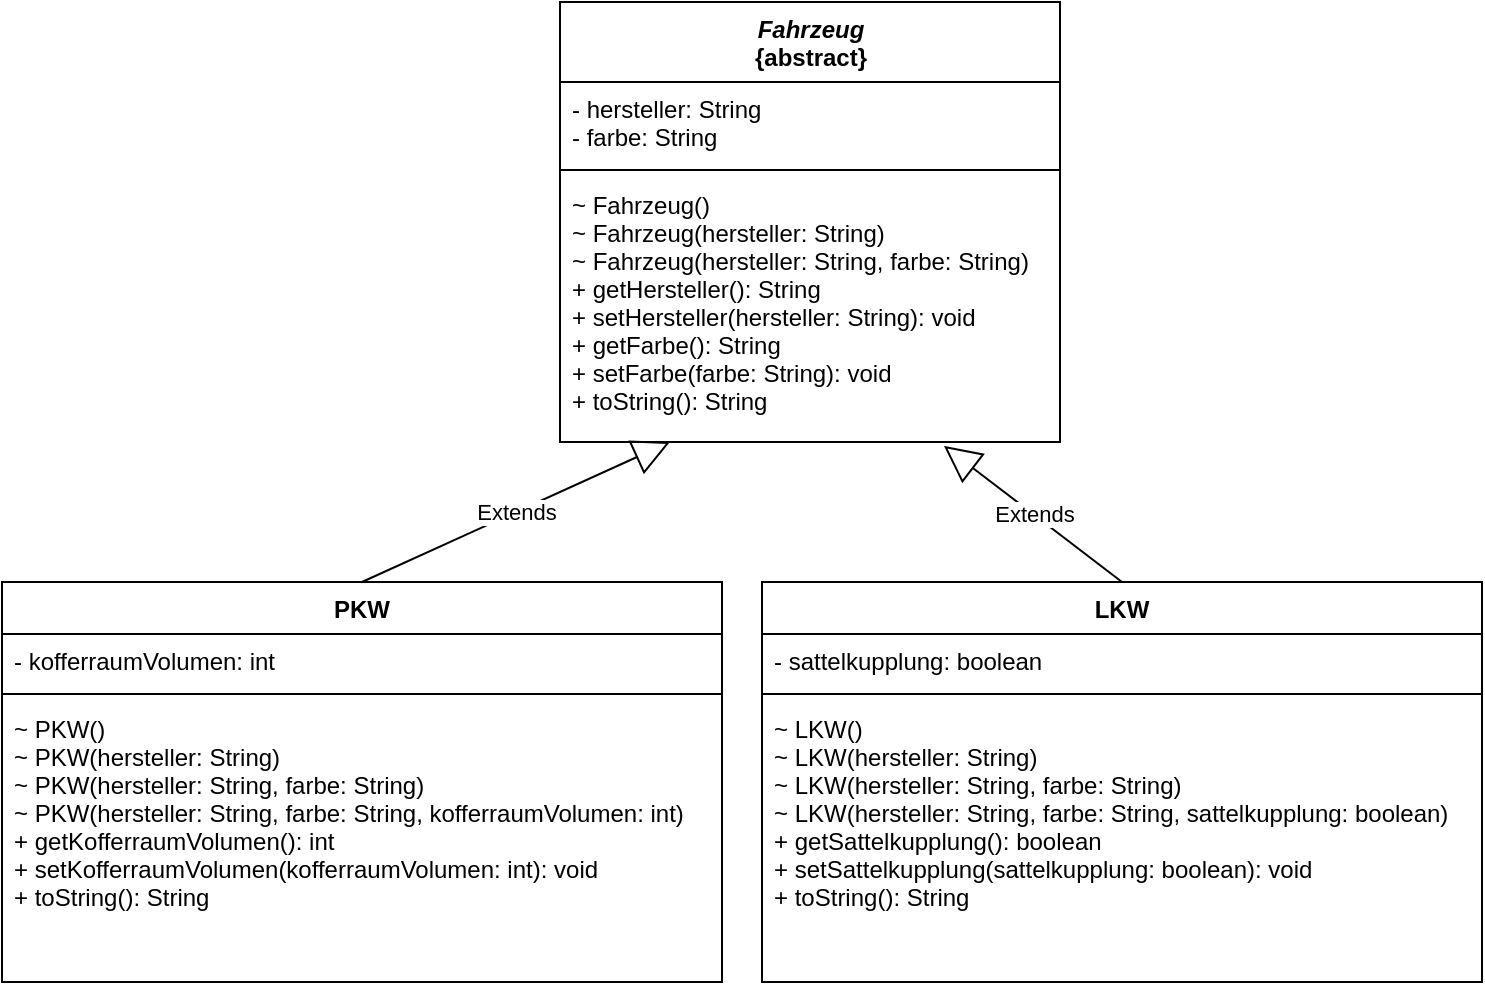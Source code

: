 <mxfile version="16.5.1" type="device"><diagram id="lZEy_WBqA3A3DqOZlL50" name="Seite-1"><mxGraphModel dx="1106" dy="997" grid="1" gridSize="10" guides="1" tooltips="1" connect="1" arrows="1" fold="1" page="1" pageScale="1" pageWidth="827" pageHeight="1169" math="0" shadow="0"><root><mxCell id="0"/><mxCell id="1" parent="0"/><mxCell id="HGOWl45YJo5ajphe01xT-1" value="&lt;i&gt;Fahrzeug&lt;/i&gt;&lt;br&gt;{abstract}" style="swimlane;fontStyle=1;align=center;verticalAlign=top;childLayout=stackLayout;horizontal=1;startSize=40;horizontalStack=0;resizeParent=1;resizeParentMax=0;resizeLast=0;collapsible=1;marginBottom=0;html=1;" parent="1" vertex="1"><mxGeometry x="289" y="20" width="250" height="220" as="geometry"/></mxCell><mxCell id="HGOWl45YJo5ajphe01xT-2" value="- hersteller: String&#10;- farbe: String&#10;" style="text;strokeColor=none;fillColor=none;align=left;verticalAlign=top;spacingLeft=4;spacingRight=4;overflow=hidden;rotatable=0;points=[[0,0.5],[1,0.5]];portConstraint=eastwest;" parent="HGOWl45YJo5ajphe01xT-1" vertex="1"><mxGeometry y="40" width="250" height="40" as="geometry"/></mxCell><mxCell id="HGOWl45YJo5ajphe01xT-3" value="" style="line;strokeWidth=1;fillColor=none;align=left;verticalAlign=middle;spacingTop=-1;spacingLeft=3;spacingRight=3;rotatable=0;labelPosition=right;points=[];portConstraint=eastwest;" parent="HGOWl45YJo5ajphe01xT-1" vertex="1"><mxGeometry y="80" width="250" height="8" as="geometry"/></mxCell><mxCell id="HGOWl45YJo5ajphe01xT-4" value="~ Fahrzeug()&#10;~ Fahrzeug(hersteller: String)&#10;~ Fahrzeug(hersteller: String, farbe: String)&#10;+ getHersteller(): String&#10;+ setHersteller(hersteller: String): void&#10;+ getFarbe(): String&#10;+ setFarbe(farbe: String): void&#10;+ toString(): String&#10;" style="text;strokeColor=none;fillColor=none;align=left;verticalAlign=top;spacingLeft=4;spacingRight=4;overflow=hidden;rotatable=0;points=[[0,0.5],[1,0.5]];portConstraint=eastwest;" parent="HGOWl45YJo5ajphe01xT-1" vertex="1"><mxGeometry y="88" width="250" height="132" as="geometry"/></mxCell><mxCell id="HGOWl45YJo5ajphe01xT-5" value="PKW" style="swimlane;fontStyle=1;align=center;verticalAlign=top;childLayout=stackLayout;horizontal=1;startSize=26;horizontalStack=0;resizeParent=1;resizeParentMax=0;resizeLast=0;collapsible=1;marginBottom=0;" parent="1" vertex="1"><mxGeometry x="10" y="310" width="360" height="200" as="geometry"/></mxCell><mxCell id="HGOWl45YJo5ajphe01xT-6" value="- kofferraumVolumen: int" style="text;strokeColor=none;fillColor=none;align=left;verticalAlign=top;spacingLeft=4;spacingRight=4;overflow=hidden;rotatable=0;points=[[0,0.5],[1,0.5]];portConstraint=eastwest;" parent="HGOWl45YJo5ajphe01xT-5" vertex="1"><mxGeometry y="26" width="360" height="26" as="geometry"/></mxCell><mxCell id="HGOWl45YJo5ajphe01xT-7" value="" style="line;strokeWidth=1;fillColor=none;align=left;verticalAlign=middle;spacingTop=-1;spacingLeft=3;spacingRight=3;rotatable=0;labelPosition=right;points=[];portConstraint=eastwest;" parent="HGOWl45YJo5ajphe01xT-5" vertex="1"><mxGeometry y="52" width="360" height="8" as="geometry"/></mxCell><mxCell id="HGOWl45YJo5ajphe01xT-8" value="~ PKW()&#10;~ PKW(hersteller: String)&#10;~ PKW(hersteller: String, farbe: String)&#10;~ PKW(hersteller: String, farbe: String, kofferraumVolumen: int)&#10;+ getKofferraumVolumen(): int&#10;+ setKofferraumVolumen(kofferraumVolumen: int): void&#10;+ toString(): String" style="text;strokeColor=none;fillColor=none;align=left;verticalAlign=top;spacingLeft=4;spacingRight=4;overflow=hidden;rotatable=0;points=[[0,0.5],[1,0.5]];portConstraint=eastwest;" parent="HGOWl45YJo5ajphe01xT-5" vertex="1"><mxGeometry y="60" width="360" height="140" as="geometry"/></mxCell><mxCell id="HGOWl45YJo5ajphe01xT-9" value="Extends" style="endArrow=block;endSize=16;endFill=0;html=1;rounded=0;entryX=0.22;entryY=1;entryDx=0;entryDy=0;entryPerimeter=0;exitX=0.5;exitY=0;exitDx=0;exitDy=0;" parent="1" source="HGOWl45YJo5ajphe01xT-5" target="HGOWl45YJo5ajphe01xT-4" edge="1"><mxGeometry width="160" relative="1" as="geometry"><mxPoint x="210" y="370" as="sourcePoint"/><mxPoint x="370" y="370" as="targetPoint"/></mxGeometry></mxCell><mxCell id="HGOWl45YJo5ajphe01xT-10" value="LKW" style="swimlane;fontStyle=1;align=center;verticalAlign=top;childLayout=stackLayout;horizontal=1;startSize=26;horizontalStack=0;resizeParent=1;resizeParentMax=0;resizeLast=0;collapsible=1;marginBottom=0;" parent="1" vertex="1"><mxGeometry x="390" y="310" width="360" height="200" as="geometry"/></mxCell><mxCell id="HGOWl45YJo5ajphe01xT-11" value="- sattelkupplung: boolean" style="text;strokeColor=none;fillColor=none;align=left;verticalAlign=top;spacingLeft=4;spacingRight=4;overflow=hidden;rotatable=0;points=[[0,0.5],[1,0.5]];portConstraint=eastwest;" parent="HGOWl45YJo5ajphe01xT-10" vertex="1"><mxGeometry y="26" width="360" height="26" as="geometry"/></mxCell><mxCell id="HGOWl45YJo5ajphe01xT-12" value="" style="line;strokeWidth=1;fillColor=none;align=left;verticalAlign=middle;spacingTop=-1;spacingLeft=3;spacingRight=3;rotatable=0;labelPosition=right;points=[];portConstraint=eastwest;" parent="HGOWl45YJo5ajphe01xT-10" vertex="1"><mxGeometry y="52" width="360" height="8" as="geometry"/></mxCell><mxCell id="HGOWl45YJo5ajphe01xT-13" value="~ LKW()&#10;~ LKW(hersteller: String)&#10;~ LKW(hersteller: String, farbe: String)&#10;~ LKW(hersteller: String, farbe: String, sattelkupplung: boolean)&#10;+ getSattelkupplung(): boolean&#10;+ setSattelkupplung(sattelkupplung: boolean): void&#10;+ toString(): String" style="text;strokeColor=none;fillColor=none;align=left;verticalAlign=top;spacingLeft=4;spacingRight=4;overflow=hidden;rotatable=0;points=[[0,0.5],[1,0.5]];portConstraint=eastwest;" parent="HGOWl45YJo5ajphe01xT-10" vertex="1"><mxGeometry y="60" width="360" height="140" as="geometry"/></mxCell><mxCell id="HGOWl45YJo5ajphe01xT-14" value="Extends" style="endArrow=block;endSize=16;endFill=0;html=1;rounded=0;entryX=0.768;entryY=1.015;entryDx=0;entryDy=0;entryPerimeter=0;exitX=0.5;exitY=0;exitDx=0;exitDy=0;" parent="1" source="HGOWl45YJo5ajphe01xT-10" target="HGOWl45YJo5ajphe01xT-4" edge="1"><mxGeometry width="160" relative="1" as="geometry"><mxPoint x="190" y="340" as="sourcePoint"/><mxPoint x="375" y="250" as="targetPoint"/></mxGeometry></mxCell></root></mxGraphModel></diagram></mxfile>